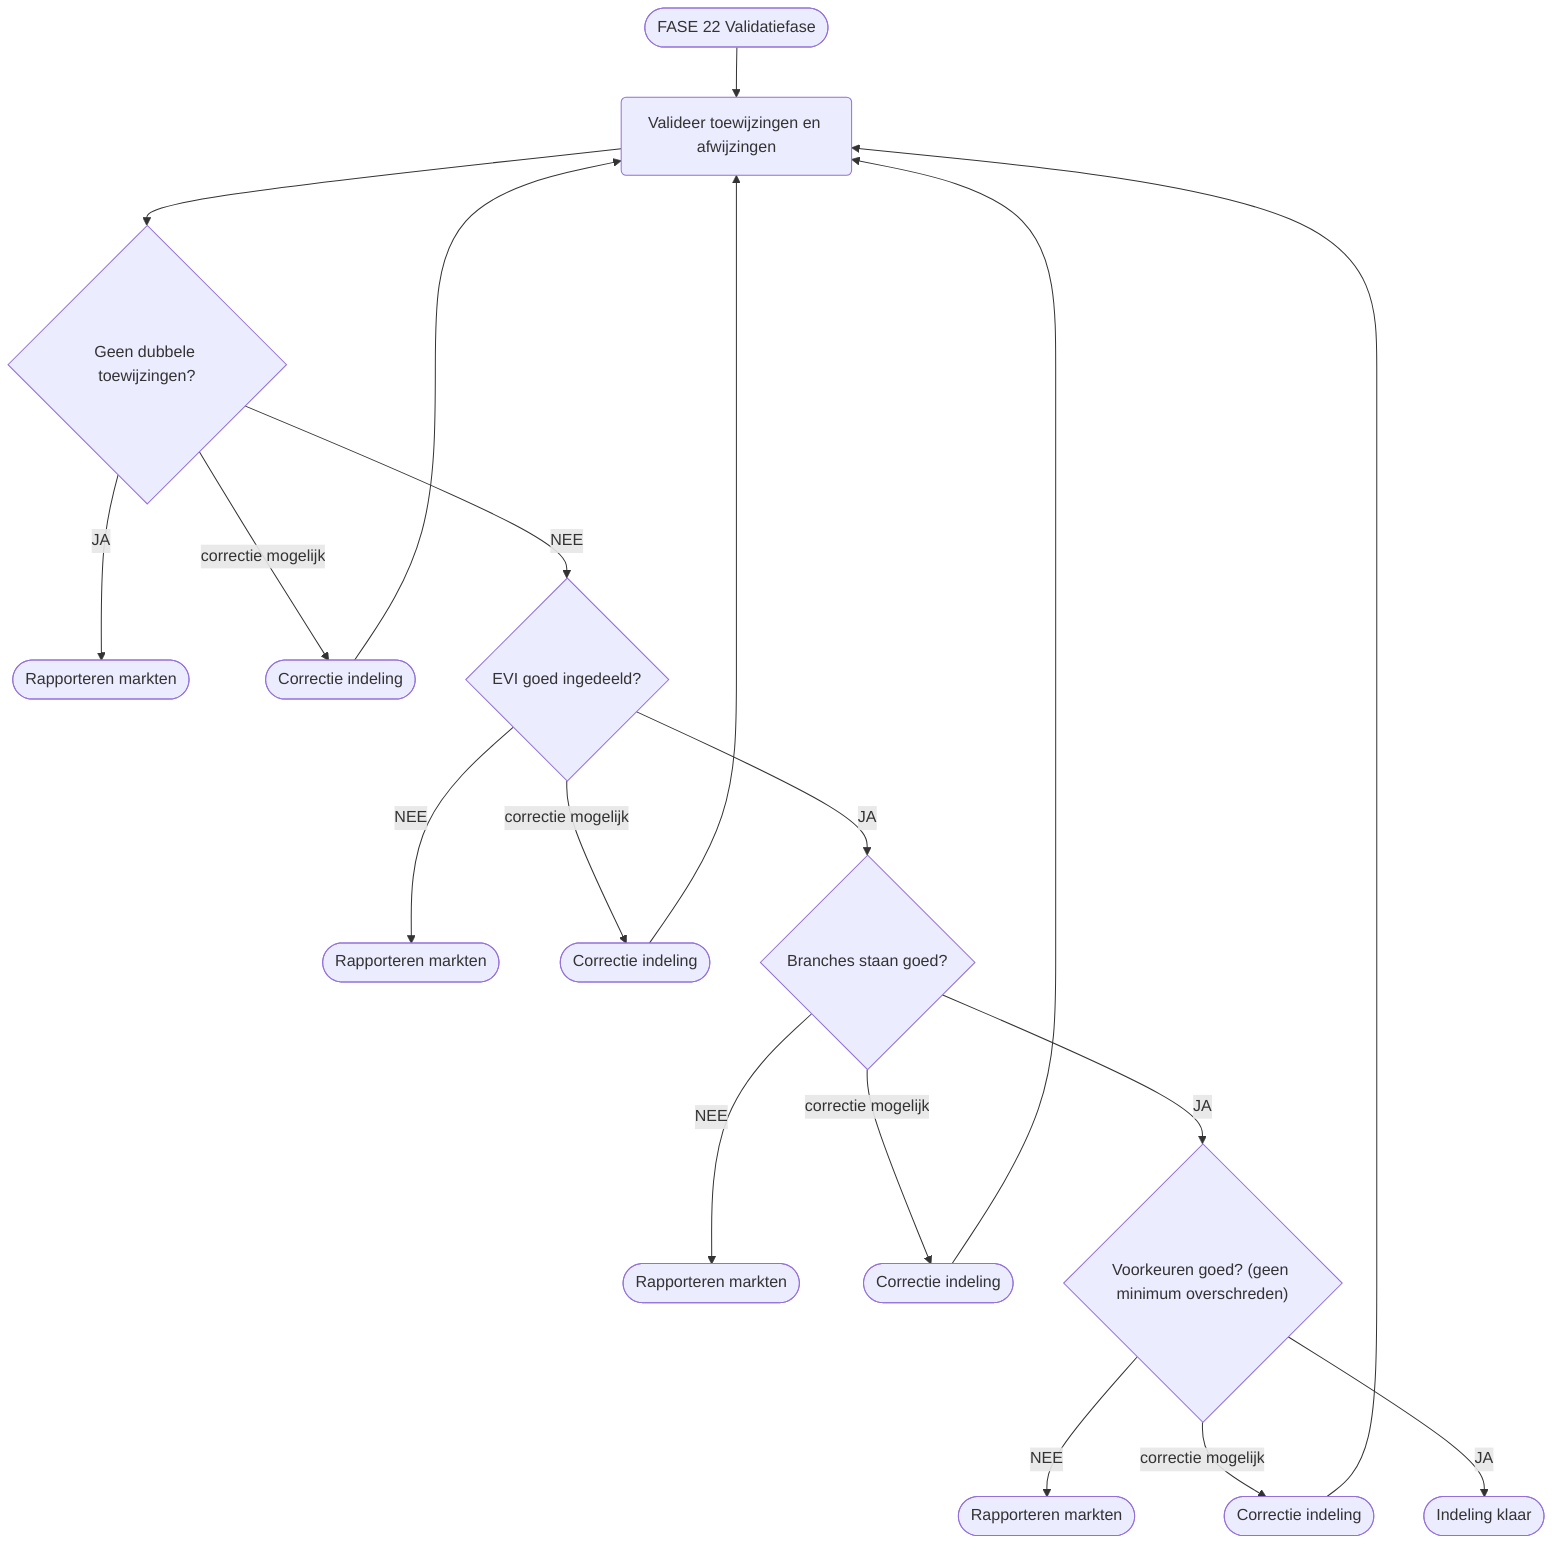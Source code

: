 graph TD                       
    A(["FASE 22 Validatiefase"]) -->
    A2(Valideer toewijzingen en afwijzingen) -->

    C{Geen dubbele toewijzingen?}   
    C --JA--> c1(["Rapporteren markten"])
    C --correctie mogelijk--> c2(["Correctie indeling"]) --> A2 
    C --NEE--> D
      
    D{EVI goed ingedeeld?}     
    D --NEE--> d1(["Rapporteren markten"])
    D --correctie mogelijk--> d2(["Correctie indeling"]) --> A2
    D --JA--> E 

    E{Branches staan goed?}     
    E --NEE--> e1(["Rapporteren markten"])
    E --correctie mogelijk--> e2(["Correctie indeling"]) --> A2
    E --JA--> F

    F{"Voorkeuren goed? (geen minimum overschreden)"}     
    F --NEE--> f1(["Rapporteren markten"])
    F --correctie mogelijk--> f2(["Correctie indeling"]) --> A2
    F --JA--> Z(["Indeling klaar"])